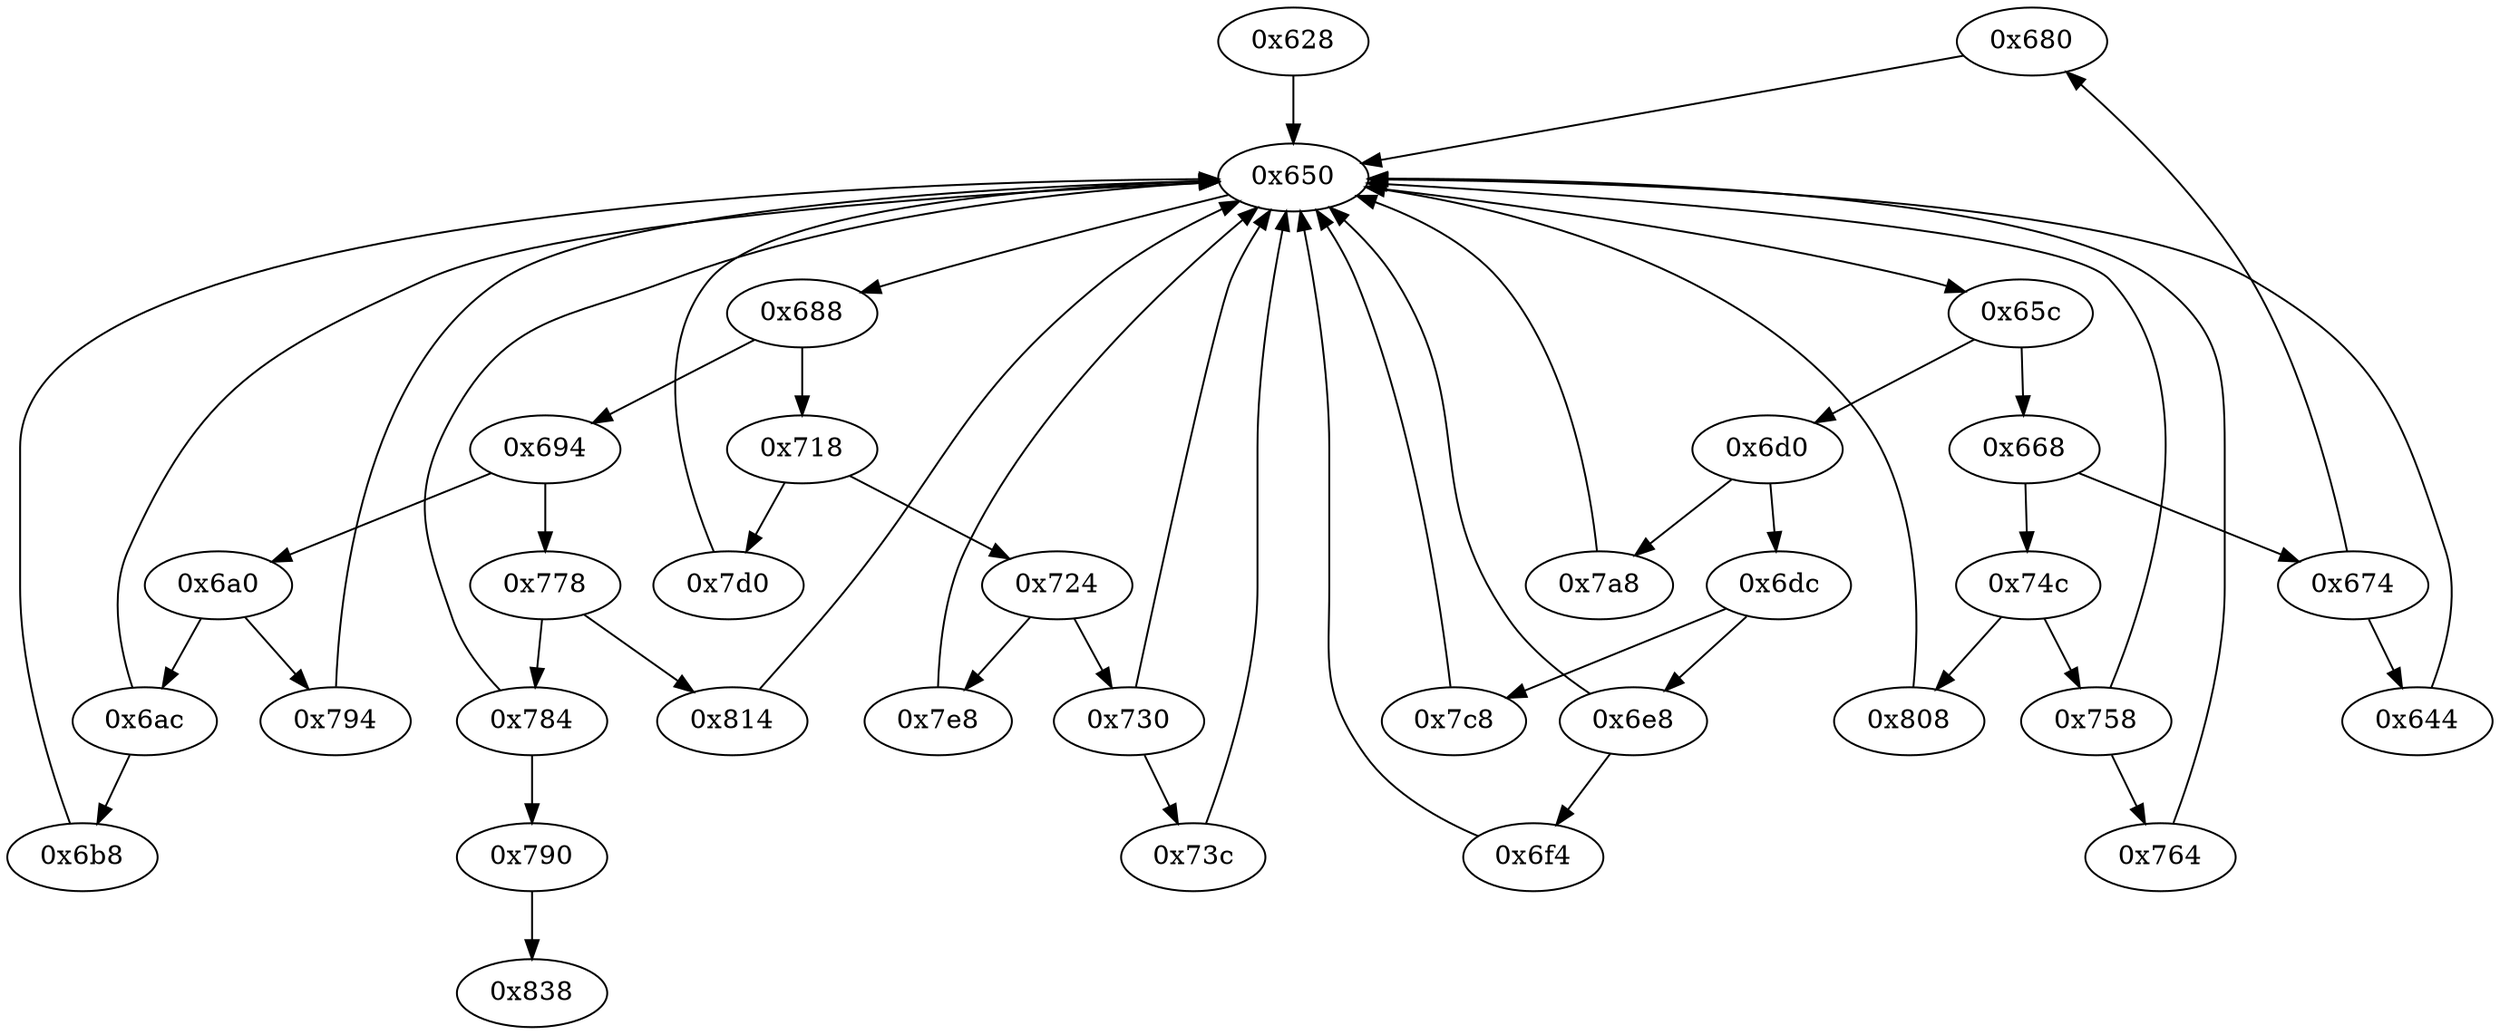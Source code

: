 strict digraph "" {
	"0x680"	 [opcode="[u'ldr', u'b']"];
	"0x650"	 [opcode="[u'ldr', u'cmp', u'b']"];
	"0x680" -> "0x650";
	"0x688"	 [opcode="[u'ldr', u'cmp', u'b']"];
	"0x718"	 [opcode="[u'ldr', u'cmp', u'b']"];
	"0x688" -> "0x718";
	"0x694"	 [opcode="[u'ldr', u'cmp', u'b']"];
	"0x688" -> "0x694";
	"0x6dc"	 [opcode="[u'ldr', u'cmp', u'b']"];
	"0x6e8"	 [opcode="[u'ldr', u'cmp', u'b']"];
	"0x6dc" -> "0x6e8";
	"0x7c8"	 [opcode="[u'ldr', u'b']"];
	"0x6dc" -> "0x7c8";
	"0x784"	 [opcode="[u'ldr', u'cmp', u'b']"];
	"0x784" -> "0x650";
	"0x790"	 [opcode="[u'b']"];
	"0x784" -> "0x790";
	"0x74c"	 [opcode="[u'ldr', u'cmp', u'b']"];
	"0x808"	 [opcode="[u'ldr', u'mov', u'b']"];
	"0x74c" -> "0x808";
	"0x758"	 [opcode="[u'ldr', u'cmp', u'b']"];
	"0x74c" -> "0x758";
	"0x6e8" -> "0x650";
	"0x6f4"	 [opcode="[u'ldr', u'and', u'str', u'ldr', u'ldr', u'ldr', u'cmp', u'mov', u'b']"];
	"0x6e8" -> "0x6f4";
	"0x6a0"	 [opcode="[u'ldr', u'cmp', u'b']"];
	"0x6ac"	 [opcode="[u'ldr', u'cmp', u'b']"];
	"0x6a0" -> "0x6ac";
	"0x794"	 [opcode="[u'ldr', u'lsr', u'str', u'ldr', u'b']"];
	"0x6a0" -> "0x794";
	"0x7c8" -> "0x650";
	"0x7a8"	 [opcode="[u'ldr', u'lsl', u'str', u'ldr', u'ldrb', u'strb', u'ldr', u'b']"];
	"0x7a8" -> "0x650";
	"0x7e8"	 [opcode="[u'ldr', u'mov', u'bic', u'ldr', u'add', u'ldr', u'add', u'b']"];
	"0x7e8" -> "0x650";
	"0x674"	 [opcode="[u'ldr', u'cmp', u'b']"];
	"0x674" -> "0x680";
	"0x644"	 [opcode="[u'ldr', u'cmp', u'ldr']"];
	"0x674" -> "0x644";
	"0x650" -> "0x688";
	"0x65c"	 [opcode="[u'ldr', u'cmp', u'b']"];
	"0x650" -> "0x65c";
	"0x724"	 [opcode="[u'ldr', u'cmp', u'b']"];
	"0x718" -> "0x724";
	"0x7d0"	 [opcode="[u'ldr', u'ldr', u'add', u'str', u'ldr', u'b']"];
	"0x718" -> "0x7d0";
	"0x808" -> "0x650";
	"0x730"	 [opcode="[u'ldr', u'cmp', u'b']"];
	"0x730" -> "0x650";
	"0x73c"	 [opcode="[u'ldrb', u'str', u'ldr', u'b']"];
	"0x730" -> "0x73c";
	"0x778"	 [opcode="[u'ldr', u'cmp', u'b']"];
	"0x778" -> "0x784";
	"0x814"	 [opcode="[u'str', u'str', u'str', u'ldr', u'ldr', u'ldr', u'cmp', u'mov', u'b']"];
	"0x778" -> "0x814";
	"0x758" -> "0x650";
	"0x764"	 [opcode="[u'mov', u'mov', u'mov', u'mov', u'b']"];
	"0x758" -> "0x764";
	"0x6ac" -> "0x650";
	"0x6b8"	 [opcode="[u'ldr', u'ldr', u'eor', u'str', u'ldr', u'b']"];
	"0x6ac" -> "0x6b8";
	"0x694" -> "0x6a0";
	"0x694" -> "0x778";
	"0x838"	 [opcode="[u'ldr', u'sub', u'pop']"];
	"0x790" -> "0x838";
	"0x794" -> "0x650";
	"0x6f4" -> "0x650";
	"0x6d0"	 [opcode="[u'ldr', u'cmp', u'b']"];
	"0x6d0" -> "0x6dc";
	"0x6d0" -> "0x7a8";
	"0x764" -> "0x650";
	"0x814" -> "0x650";
	"0x6b8" -> "0x650";
	"0x668"	 [opcode="[u'ldr', u'cmp', u'b']"];
	"0x668" -> "0x74c";
	"0x668" -> "0x674";
	"0x644" -> "0x650";
	"0x724" -> "0x7e8";
	"0x724" -> "0x730";
	"0x7d0" -> "0x650";
	"0x628"	 [opcode="[u'push', u'add', u'sub', u'ldr', u'ldr', u'ldr', u'b']"];
	"0x628" -> "0x650";
	"0x65c" -> "0x6d0";
	"0x65c" -> "0x668";
	"0x73c" -> "0x650";
}

